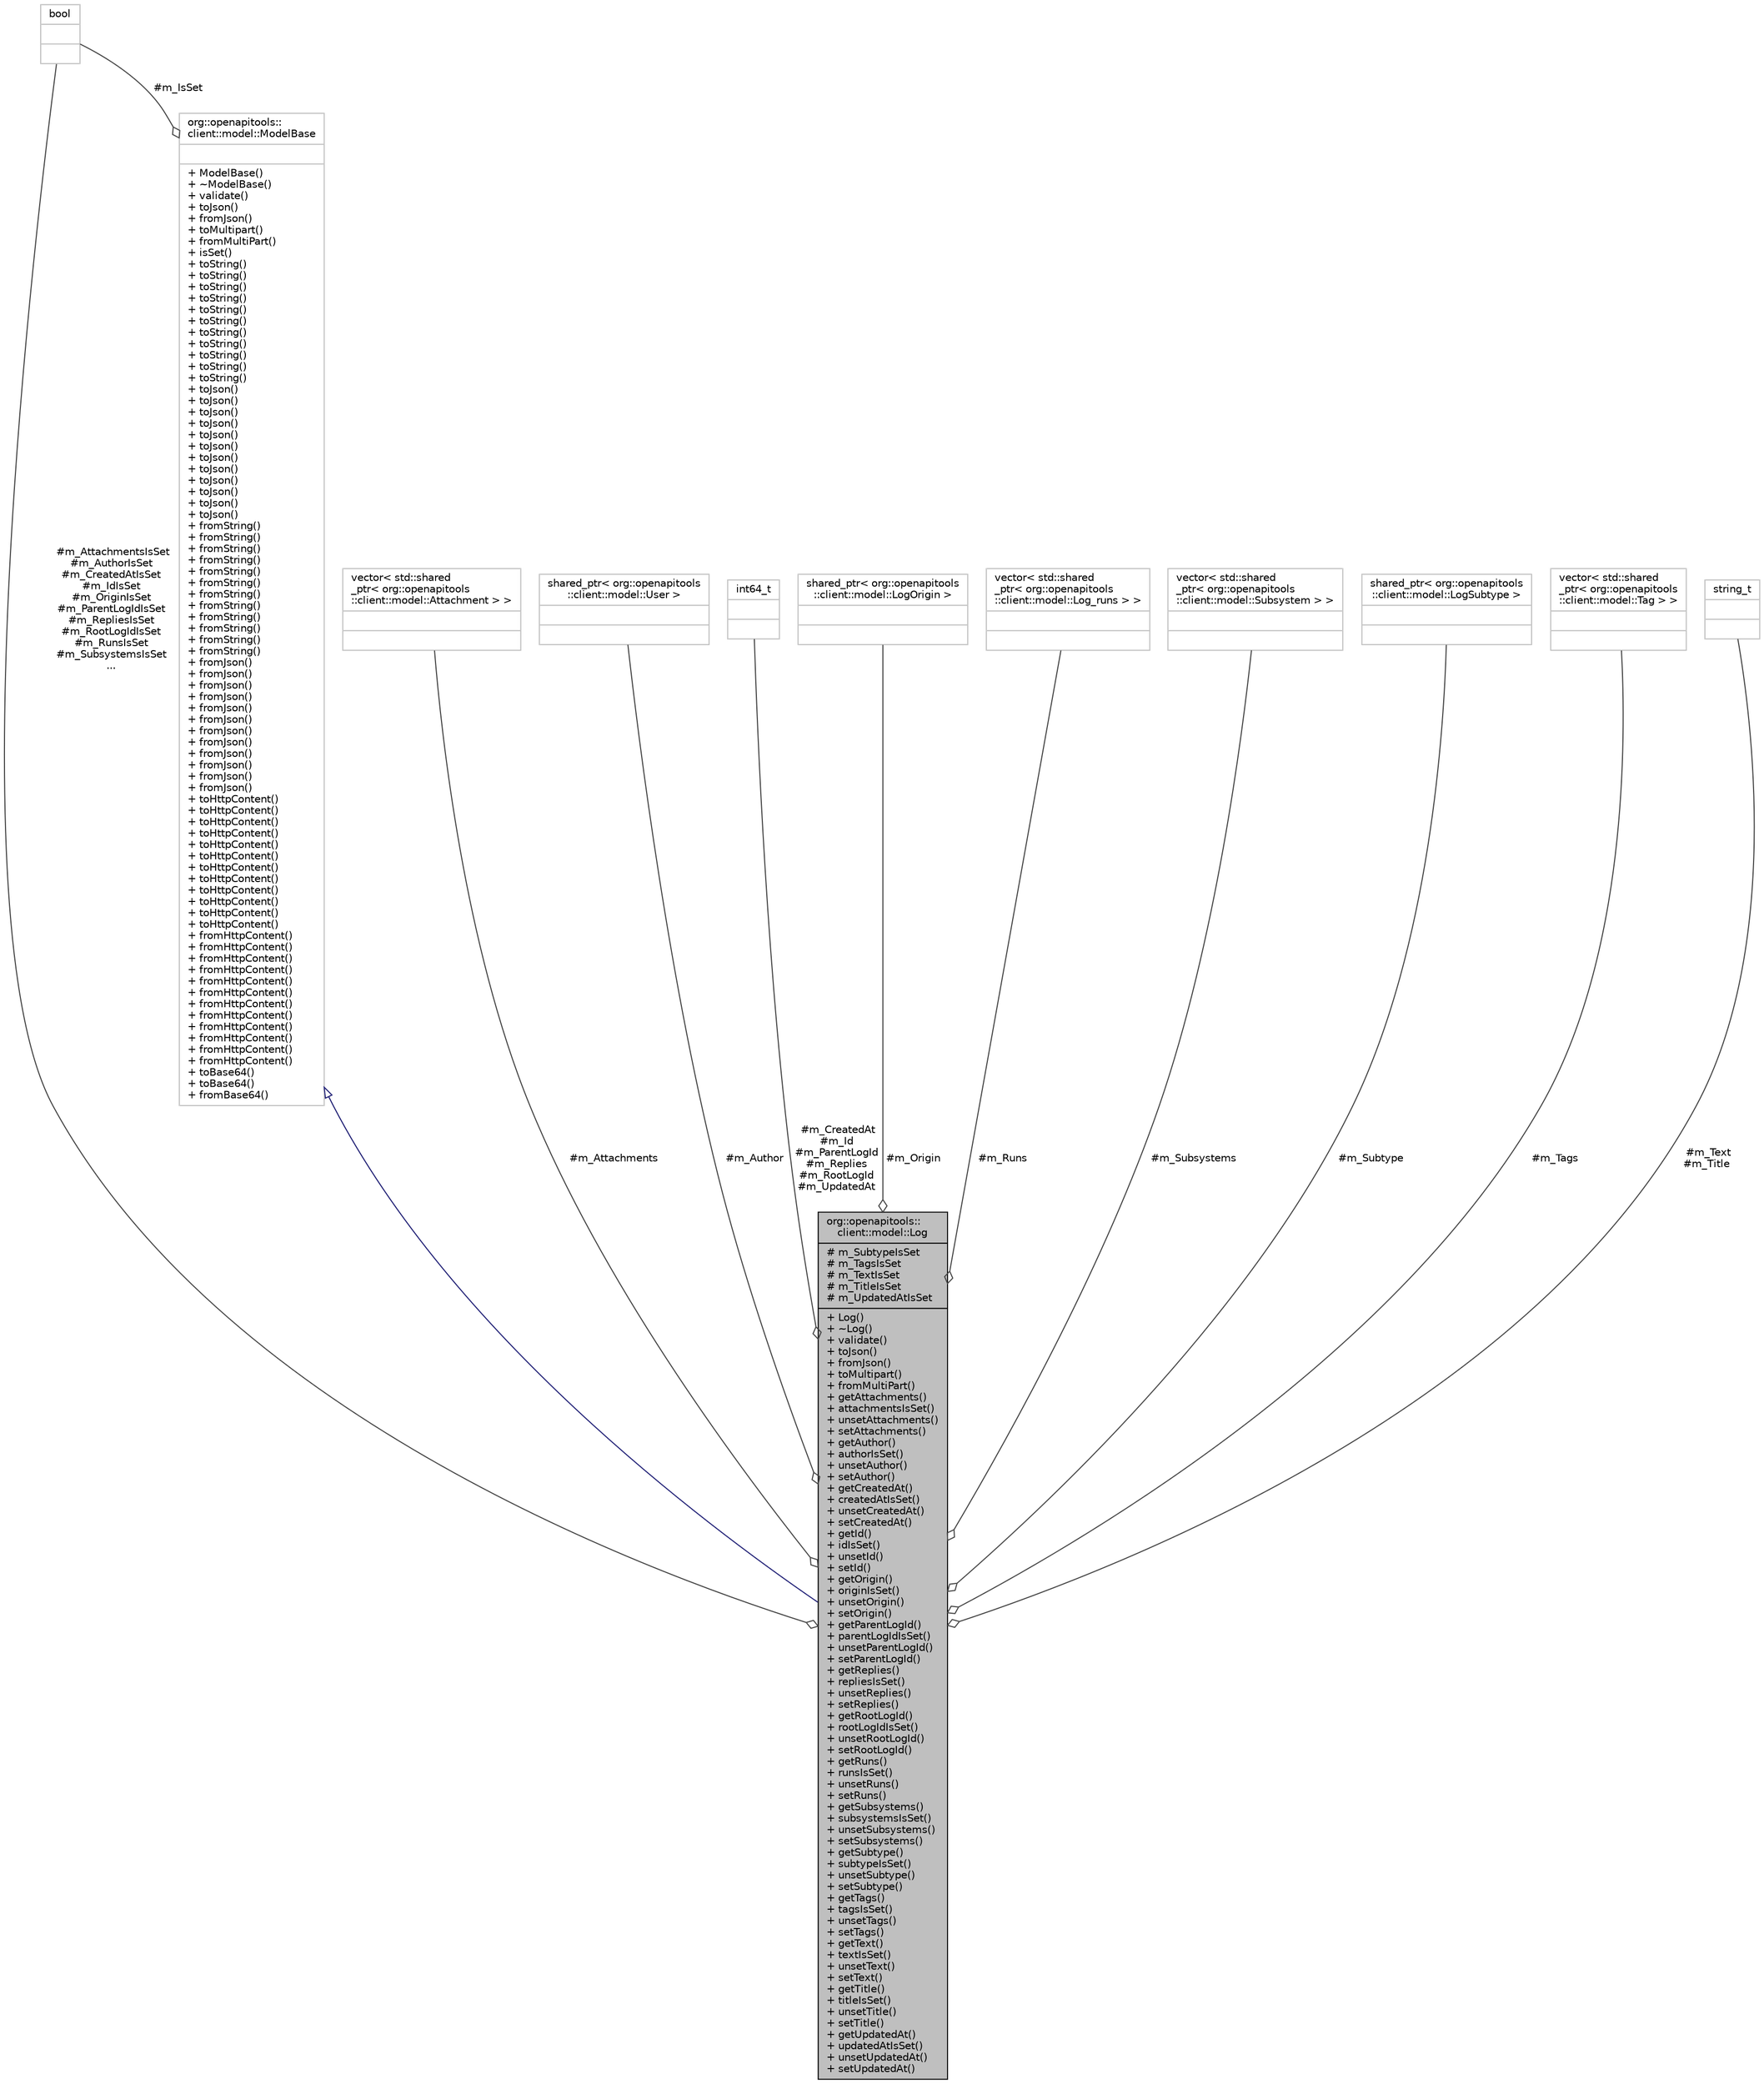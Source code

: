 digraph "org::openapitools::client::model::Log"
{
 // INTERACTIVE_SVG=YES
 // LATEX_PDF_SIZE
  bgcolor="transparent";
  edge [fontname="Helvetica",fontsize="10",labelfontname="Helvetica",labelfontsize="10"];
  node [fontname="Helvetica",fontsize="10",shape=record];
  Node1 [label="{org::openapitools::\lclient::model::Log\n|# m_SubtypeIsSet\l# m_TagsIsSet\l# m_TextIsSet\l# m_TitleIsSet\l# m_UpdatedAtIsSet\l|+ Log()\l+ ~Log()\l+ validate()\l+ toJson()\l+ fromJson()\l+ toMultipart()\l+ fromMultiPart()\l+ getAttachments()\l+ attachmentsIsSet()\l+ unsetAttachments()\l+ setAttachments()\l+ getAuthor()\l+ authorIsSet()\l+ unsetAuthor()\l+ setAuthor()\l+ getCreatedAt()\l+ createdAtIsSet()\l+ unsetCreatedAt()\l+ setCreatedAt()\l+ getId()\l+ idIsSet()\l+ unsetId()\l+ setId()\l+ getOrigin()\l+ originIsSet()\l+ unsetOrigin()\l+ setOrigin()\l+ getParentLogId()\l+ parentLogIdIsSet()\l+ unsetParentLogId()\l+ setParentLogId()\l+ getReplies()\l+ repliesIsSet()\l+ unsetReplies()\l+ setReplies()\l+ getRootLogId()\l+ rootLogIdIsSet()\l+ unsetRootLogId()\l+ setRootLogId()\l+ getRuns()\l+ runsIsSet()\l+ unsetRuns()\l+ setRuns()\l+ getSubsystems()\l+ subsystemsIsSet()\l+ unsetSubsystems()\l+ setSubsystems()\l+ getSubtype()\l+ subtypeIsSet()\l+ unsetSubtype()\l+ setSubtype()\l+ getTags()\l+ tagsIsSet()\l+ unsetTags()\l+ setTags()\l+ getText()\l+ textIsSet()\l+ unsetText()\l+ setText()\l+ getTitle()\l+ titleIsSet()\l+ unsetTitle()\l+ setTitle()\l+ getUpdatedAt()\l+ updatedAtIsSet()\l+ unsetUpdatedAt()\l+ setUpdatedAt()\l}",height=0.2,width=0.4,color="black", fillcolor="grey75", style="filled", fontcolor="black",tooltip="Describes an intervention or an event that happened."];
  Node2 -> Node1 [dir="back",color="midnightblue",fontsize="10",style="solid",arrowtail="onormal",fontname="Helvetica"];
  Node2 [label="{org::openapitools::\lclient::model::ModelBase\n||+ ModelBase()\l+ ~ModelBase()\l+ validate()\l+ toJson()\l+ fromJson()\l+ toMultipart()\l+ fromMultiPart()\l+ isSet()\l+ toString()\l+ toString()\l+ toString()\l+ toString()\l+ toString()\l+ toString()\l+ toString()\l+ toString()\l+ toString()\l+ toString()\l+ toString()\l+ toJson()\l+ toJson()\l+ toJson()\l+ toJson()\l+ toJson()\l+ toJson()\l+ toJson()\l+ toJson()\l+ toJson()\l+ toJson()\l+ toJson()\l+ toJson()\l+ fromString()\l+ fromString()\l+ fromString()\l+ fromString()\l+ fromString()\l+ fromString()\l+ fromString()\l+ fromString()\l+ fromString()\l+ fromString()\l+ fromString()\l+ fromString()\l+ fromJson()\l+ fromJson()\l+ fromJson()\l+ fromJson()\l+ fromJson()\l+ fromJson()\l+ fromJson()\l+ fromJson()\l+ fromJson()\l+ fromJson()\l+ fromJson()\l+ fromJson()\l+ toHttpContent()\l+ toHttpContent()\l+ toHttpContent()\l+ toHttpContent()\l+ toHttpContent()\l+ toHttpContent()\l+ toHttpContent()\l+ toHttpContent()\l+ toHttpContent()\l+ toHttpContent()\l+ toHttpContent()\l+ toHttpContent()\l+ fromHttpContent()\l+ fromHttpContent()\l+ fromHttpContent()\l+ fromHttpContent()\l+ fromHttpContent()\l+ fromHttpContent()\l+ fromHttpContent()\l+ fromHttpContent()\l+ fromHttpContent()\l+ fromHttpContent()\l+ fromHttpContent()\l+ fromHttpContent()\l+ toBase64()\l+ toBase64()\l+ fromBase64()\l}",height=0.2,width=0.4,color="grey75",URL="$classorg_1_1openapitools_1_1client_1_1model_1_1_model_base.html",tooltip=" "];
  Node3 -> Node2 [color="grey25",fontsize="10",style="solid",label=" #m_IsSet" ,arrowhead="odiamond",fontname="Helvetica"];
  Node3 [label="{bool\n||}",height=0.2,width=0.4,color="grey75",tooltip=" "];
  Node4 -> Node1 [color="grey25",fontsize="10",style="solid",label=" #m_Attachments" ,arrowhead="odiamond",fontname="Helvetica"];
  Node4 [label="{vector\< std::shared\l_ptr\< org::openapitools\l::client::model::Attachment \> \>\n||}",height=0.2,width=0.4,color="grey75",tooltip=" "];
  Node3 -> Node1 [color="grey25",fontsize="10",style="solid",label=" #m_AttachmentsIsSet\n#m_AuthorIsSet\n#m_CreatedAtIsSet\n#m_IdIsSet\n#m_OriginIsSet\n#m_ParentLogIdIsSet\n#m_RepliesIsSet\n#m_RootLogIdIsSet\n#m_RunsIsSet\n#m_SubsystemsIsSet\n..." ,arrowhead="odiamond",fontname="Helvetica"];
  Node5 -> Node1 [color="grey25",fontsize="10",style="solid",label=" #m_Author" ,arrowhead="odiamond",fontname="Helvetica"];
  Node5 [label="{shared_ptr\< org::openapitools\l::client::model::User \>\n||}",height=0.2,width=0.4,color="grey75",tooltip=" "];
  Node6 -> Node1 [color="grey25",fontsize="10",style="solid",label=" #m_CreatedAt\n#m_Id\n#m_ParentLogId\n#m_Replies\n#m_RootLogId\n#m_UpdatedAt" ,arrowhead="odiamond",fontname="Helvetica"];
  Node6 [label="{int64_t\n||}",height=0.2,width=0.4,color="grey75",tooltip=" "];
  Node7 -> Node1 [color="grey25",fontsize="10",style="solid",label=" #m_Origin" ,arrowhead="odiamond",fontname="Helvetica"];
  Node7 [label="{shared_ptr\< org::openapitools\l::client::model::LogOrigin \>\n||}",height=0.2,width=0.4,color="grey75",tooltip=" "];
  Node8 -> Node1 [color="grey25",fontsize="10",style="solid",label=" #m_Runs" ,arrowhead="odiamond",fontname="Helvetica"];
  Node8 [label="{vector\< std::shared\l_ptr\< org::openapitools\l::client::model::Log_runs \> \>\n||}",height=0.2,width=0.4,color="grey75",tooltip=" "];
  Node9 -> Node1 [color="grey25",fontsize="10",style="solid",label=" #m_Subsystems" ,arrowhead="odiamond",fontname="Helvetica"];
  Node9 [label="{vector\< std::shared\l_ptr\< org::openapitools\l::client::model::Subsystem \> \>\n||}",height=0.2,width=0.4,color="grey75",tooltip=" "];
  Node10 -> Node1 [color="grey25",fontsize="10",style="solid",label=" #m_Subtype" ,arrowhead="odiamond",fontname="Helvetica"];
  Node10 [label="{shared_ptr\< org::openapitools\l::client::model::LogSubtype \>\n||}",height=0.2,width=0.4,color="grey75",tooltip=" "];
  Node11 -> Node1 [color="grey25",fontsize="10",style="solid",label=" #m_Tags" ,arrowhead="odiamond",fontname="Helvetica"];
  Node11 [label="{vector\< std::shared\l_ptr\< org::openapitools\l::client::model::Tag \> \>\n||}",height=0.2,width=0.4,color="grey75",tooltip=" "];
  Node12 -> Node1 [color="grey25",fontsize="10",style="solid",label=" #m_Text\n#m_Title" ,arrowhead="odiamond",fontname="Helvetica"];
  Node12 [label="{string_t\n||}",height=0.2,width=0.4,color="grey75",tooltip=" "];
}
